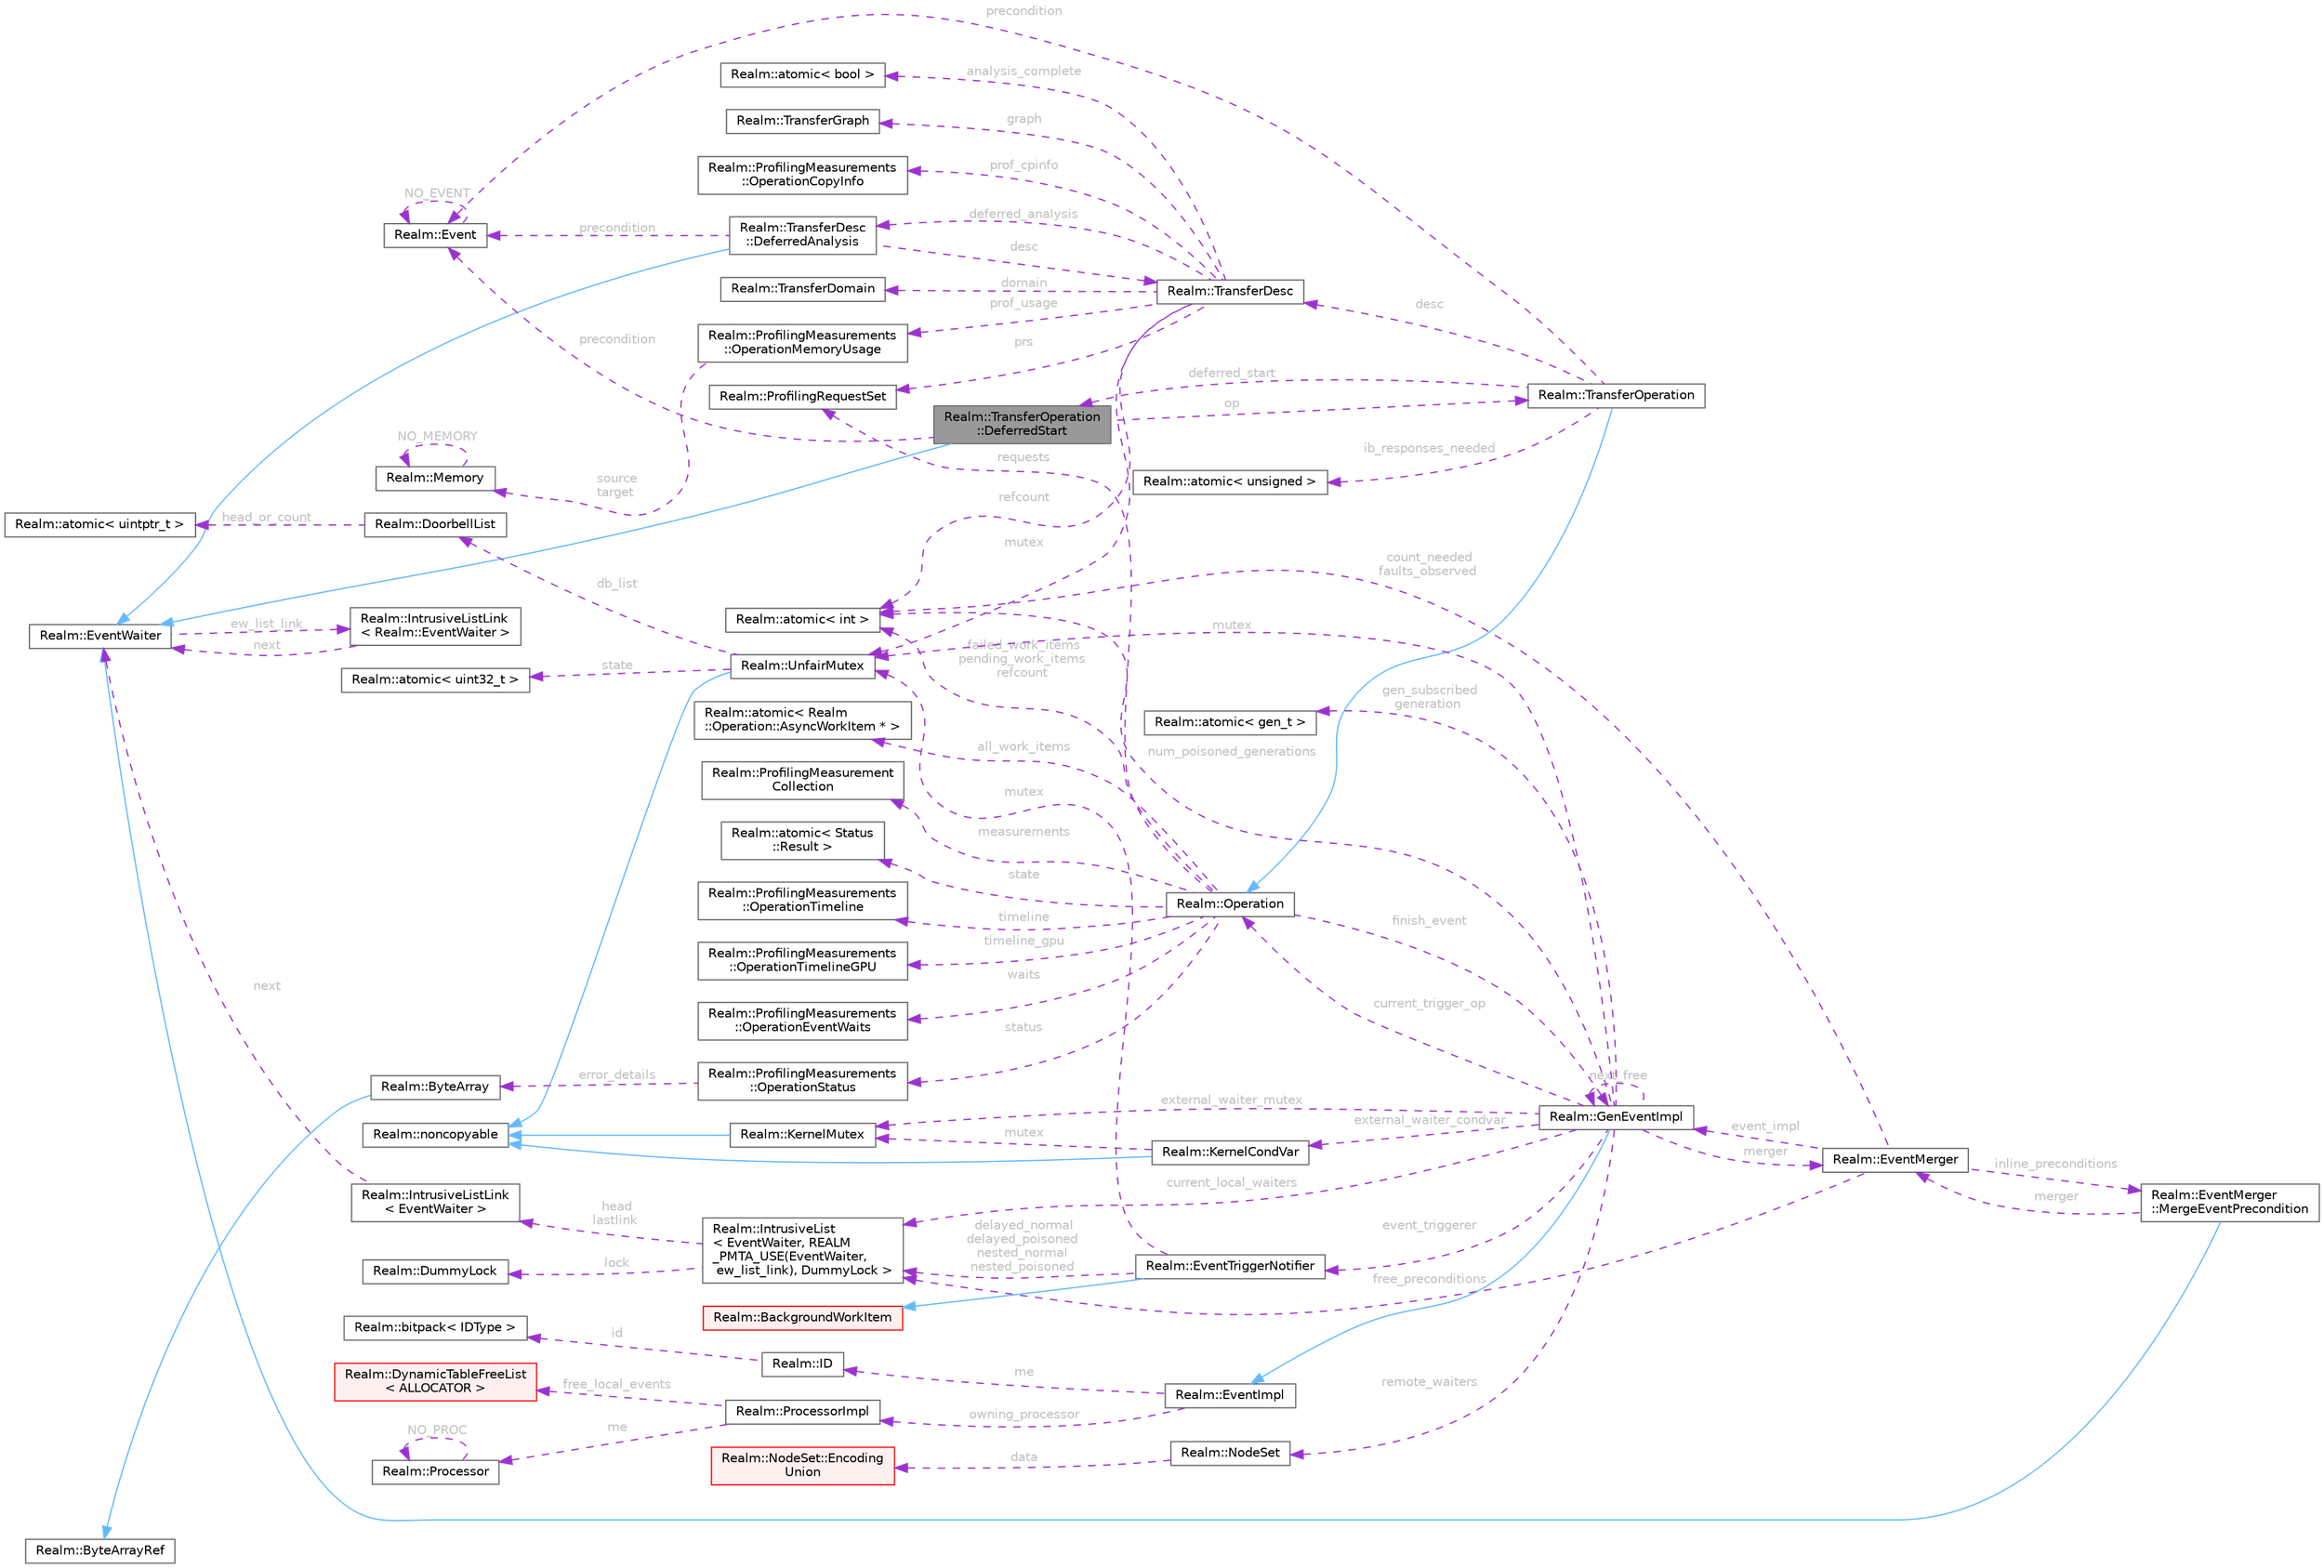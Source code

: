digraph "Realm::TransferOperation::DeferredStart"
{
 // LATEX_PDF_SIZE
  bgcolor="transparent";
  edge [fontname=Helvetica,fontsize=10,labelfontname=Helvetica,labelfontsize=10];
  node [fontname=Helvetica,fontsize=10,shape=box,height=0.2,width=0.4];
  rankdir="LR";
  Node1 [id="Node000001",label="Realm::TransferOperation\l::DeferredStart",height=0.2,width=0.4,color="gray40", fillcolor="grey60", style="filled", fontcolor="black",tooltip=" "];
  Node2 -> Node1 [id="edge1_Node000001_Node000002",dir="back",color="steelblue1",style="solid",tooltip=" "];
  Node2 [id="Node000002",label="Realm::EventWaiter",height=0.2,width=0.4,color="gray40", fillcolor="white", style="filled",URL="$classRealm_1_1EventWaiter.html",tooltip=" "];
  Node3 -> Node2 [id="edge2_Node000002_Node000003",dir="back",color="darkorchid3",style="dashed",tooltip=" ",label=" ew_list_link",fontcolor="grey" ];
  Node3 [id="Node000003",label="Realm::IntrusiveListLink\l\< Realm::EventWaiter \>",height=0.2,width=0.4,color="gray40", fillcolor="white", style="filled",URL="$structRealm_1_1IntrusiveListLink.html",tooltip=" "];
  Node2 -> Node3 [id="edge3_Node000003_Node000002",dir="back",color="darkorchid3",style="dashed",tooltip=" ",label=" next",fontcolor="grey" ];
  Node4 -> Node1 [id="edge4_Node000001_Node000004",dir="back",color="darkorchid3",style="dashed",tooltip=" ",label=" op",fontcolor="grey" ];
  Node4 [id="Node000004",label="Realm::TransferOperation",height=0.2,width=0.4,color="gray40", fillcolor="white", style="filled",URL="$classRealm_1_1TransferOperation.html",tooltip=" "];
  Node5 -> Node4 [id="edge5_Node000004_Node000005",dir="back",color="steelblue1",style="solid",tooltip=" "];
  Node5 [id="Node000005",label="Realm::Operation",height=0.2,width=0.4,color="gray40", fillcolor="white", style="filled",URL="$classRealm_1_1Operation.html",tooltip=" "];
  Node6 -> Node5 [id="edge6_Node000005_Node000006",dir="back",color="darkorchid3",style="dashed",tooltip=" ",label=" finish_event",fontcolor="grey" ];
  Node6 [id="Node000006",label="Realm::GenEventImpl",height=0.2,width=0.4,color="gray40", fillcolor="white", style="filled",URL="$classRealm_1_1GenEventImpl.html",tooltip=" "];
  Node7 -> Node6 [id="edge7_Node000006_Node000007",dir="back",color="steelblue1",style="solid",tooltip=" "];
  Node7 [id="Node000007",label="Realm::EventImpl",height=0.2,width=0.4,color="gray40", fillcolor="white", style="filled",URL="$classRealm_1_1EventImpl.html",tooltip=" "];
  Node8 -> Node7 [id="edge8_Node000007_Node000008",dir="back",color="darkorchid3",style="dashed",tooltip=" ",label=" me",fontcolor="grey" ];
  Node8 [id="Node000008",label="Realm::ID",height=0.2,width=0.4,color="gray40", fillcolor="white", style="filled",URL="$classRealm_1_1ID.html",tooltip=" "];
  Node9 -> Node8 [id="edge9_Node000008_Node000009",dir="back",color="darkorchid3",style="dashed",tooltip=" ",label=" id",fontcolor="grey" ];
  Node9 [id="Node000009",label="Realm::bitpack\< IDType \>",height=0.2,width=0.4,color="gray40", fillcolor="white", style="filled",URL="$classRealm_1_1bitpack.html",tooltip=" "];
  Node10 -> Node7 [id="edge10_Node000007_Node000010",dir="back",color="darkorchid3",style="dashed",tooltip=" ",label=" owning_processor",fontcolor="grey" ];
  Node10 [id="Node000010",label="Realm::ProcessorImpl",height=0.2,width=0.4,color="gray40", fillcolor="white", style="filled",URL="$classRealm_1_1ProcessorImpl.html",tooltip=" "];
  Node11 -> Node10 [id="edge11_Node000010_Node000011",dir="back",color="darkorchid3",style="dashed",tooltip=" ",label=" free_local_events",fontcolor="grey" ];
  Node11 [id="Node000011",label="Realm::DynamicTableFreeList\l\< ALLOCATOR \>",height=0.2,width=0.4,color="red", fillcolor="#FFF0F0", style="filled",URL="$classRealm_1_1DynamicTableFreeList.html",tooltip=" "];
  Node13 -> Node10 [id="edge12_Node000010_Node000013",dir="back",color="darkorchid3",style="dashed",tooltip=" ",label=" me",fontcolor="grey" ];
  Node13 [id="Node000013",label="Realm::Processor",height=0.2,width=0.4,color="gray40", fillcolor="white", style="filled",URL="$classRealm_1_1Processor.html",tooltip=" "];
  Node13 -> Node13 [id="edge13_Node000013_Node000013",dir="back",color="darkorchid3",style="dashed",tooltip=" ",label=" NO_PROC",fontcolor="grey" ];
  Node14 -> Node6 [id="edge14_Node000006_Node000014",dir="back",color="darkorchid3",style="dashed",tooltip=" ",label=" gen_subscribed\ngeneration",fontcolor="grey" ];
  Node14 [id="Node000014",label="Realm::atomic\< gen_t \>",height=0.2,width=0.4,color="gray40", fillcolor="white", style="filled",URL="$classRealm_1_1atomic.html",tooltip=" "];
  Node15 -> Node6 [id="edge15_Node000006_Node000015",dir="back",color="darkorchid3",style="dashed",tooltip=" ",label=" num_poisoned_generations",fontcolor="grey" ];
  Node15 [id="Node000015",label="Realm::atomic\< int \>",height=0.2,width=0.4,color="gray40", fillcolor="white", style="filled",URL="$classRealm_1_1atomic.html",tooltip=" "];
  Node6 -> Node6 [id="edge16_Node000006_Node000006",dir="back",color="darkorchid3",style="dashed",tooltip=" ",label=" next_free",fontcolor="grey" ];
  Node16 -> Node6 [id="edge17_Node000006_Node000016",dir="back",color="darkorchid3",style="dashed",tooltip=" ",label=" merger",fontcolor="grey" ];
  Node16 [id="Node000016",label="Realm::EventMerger",height=0.2,width=0.4,color="gray40", fillcolor="white", style="filled",URL="$classRealm_1_1EventMerger.html",tooltip=" "];
  Node6 -> Node16 [id="edge18_Node000016_Node000006",dir="back",color="darkorchid3",style="dashed",tooltip=" ",label=" event_impl",fontcolor="grey" ];
  Node15 -> Node16 [id="edge19_Node000016_Node000015",dir="back",color="darkorchid3",style="dashed",tooltip=" ",label=" count_needed\nfaults_observed",fontcolor="grey" ];
  Node17 -> Node16 [id="edge20_Node000016_Node000017",dir="back",color="darkorchid3",style="dashed",tooltip=" ",label=" inline_preconditions",fontcolor="grey" ];
  Node17 [id="Node000017",label="Realm::EventMerger\l::MergeEventPrecondition",height=0.2,width=0.4,color="gray40", fillcolor="white", style="filled",URL="$classRealm_1_1EventMerger_1_1MergeEventPrecondition.html",tooltip=" "];
  Node2 -> Node17 [id="edge21_Node000017_Node000002",dir="back",color="steelblue1",style="solid",tooltip=" "];
  Node16 -> Node17 [id="edge22_Node000017_Node000016",dir="back",color="darkorchid3",style="dashed",tooltip=" ",label=" merger",fontcolor="grey" ];
  Node18 -> Node16 [id="edge23_Node000016_Node000018",dir="back",color="darkorchid3",style="dashed",tooltip=" ",label=" free_preconditions",fontcolor="grey" ];
  Node18 [id="Node000018",label="Realm::IntrusiveList\l\< EventWaiter, REALM\l_PMTA_USE(EventWaiter,\l ew_list_link), DummyLock \>",height=0.2,width=0.4,color="gray40", fillcolor="white", style="filled",URL="$classRealm_1_1IntrusiveList.html",tooltip=" "];
  Node19 -> Node18 [id="edge24_Node000018_Node000019",dir="back",color="darkorchid3",style="dashed",tooltip=" ",label=" lock",fontcolor="grey" ];
  Node19 [id="Node000019",label="Realm::DummyLock",height=0.2,width=0.4,color="gray40", fillcolor="white", style="filled",URL="$classRealm_1_1DummyLock.html",tooltip=" "];
  Node20 -> Node18 [id="edge25_Node000018_Node000020",dir="back",color="darkorchid3",style="dashed",tooltip=" ",label=" head\nlastlink",fontcolor="grey" ];
  Node20 [id="Node000020",label="Realm::IntrusiveListLink\l\< EventWaiter \>",height=0.2,width=0.4,color="gray40", fillcolor="white", style="filled",URL="$structRealm_1_1IntrusiveListLink.html",tooltip=" "];
  Node2 -> Node20 [id="edge26_Node000020_Node000002",dir="back",color="darkorchid3",style="dashed",tooltip=" ",label=" next",fontcolor="grey" ];
  Node21 -> Node6 [id="edge27_Node000006_Node000021",dir="back",color="darkorchid3",style="dashed",tooltip=" ",label=" event_triggerer",fontcolor="grey" ];
  Node21 [id="Node000021",label="Realm::EventTriggerNotifier",height=0.2,width=0.4,color="gray40", fillcolor="white", style="filled",URL="$classRealm_1_1EventTriggerNotifier.html",tooltip=" "];
  Node22 -> Node21 [id="edge28_Node000021_Node000022",dir="back",color="steelblue1",style="solid",tooltip=" "];
  Node22 [id="Node000022",label="Realm::BackgroundWorkItem",height=0.2,width=0.4,color="red", fillcolor="#FFF0F0", style="filled",URL="$classRealm_1_1BackgroundWorkItem.html",tooltip=" "];
  Node25 -> Node21 [id="edge29_Node000021_Node000025",dir="back",color="darkorchid3",style="dashed",tooltip=" ",label=" mutex",fontcolor="grey" ];
  Node25 [id="Node000025",label="Realm::UnfairMutex",height=0.2,width=0.4,color="gray40", fillcolor="white", style="filled",URL="$classRealm_1_1UnfairMutex.html",tooltip=" "];
  Node26 -> Node25 [id="edge30_Node000025_Node000026",dir="back",color="steelblue1",style="solid",tooltip=" "];
  Node26 [id="Node000026",label="Realm::noncopyable",height=0.2,width=0.4,color="gray40", fillcolor="white", style="filled",URL="$classRealm_1_1noncopyable.html",tooltip=" "];
  Node27 -> Node25 [id="edge31_Node000025_Node000027",dir="back",color="darkorchid3",style="dashed",tooltip=" ",label=" state",fontcolor="grey" ];
  Node27 [id="Node000027",label="Realm::atomic\< uint32_t \>",height=0.2,width=0.4,color="gray40", fillcolor="white", style="filled",URL="$classRealm_1_1atomic.html",tooltip=" "];
  Node28 -> Node25 [id="edge32_Node000025_Node000028",dir="back",color="darkorchid3",style="dashed",tooltip=" ",label=" db_list",fontcolor="grey" ];
  Node28 [id="Node000028",label="Realm::DoorbellList",height=0.2,width=0.4,color="gray40", fillcolor="white", style="filled",URL="$classRealm_1_1DoorbellList.html",tooltip=" "];
  Node29 -> Node28 [id="edge33_Node000028_Node000029",dir="back",color="darkorchid3",style="dashed",tooltip=" ",label=" head_or_count",fontcolor="grey" ];
  Node29 [id="Node000029",label="Realm::atomic\< uintptr_t \>",height=0.2,width=0.4,color="gray40", fillcolor="white", style="filled",URL="$classRealm_1_1atomic.html",tooltip=" "];
  Node18 -> Node21 [id="edge34_Node000021_Node000018",dir="back",color="darkorchid3",style="dashed",tooltip=" ",label=" delayed_normal\ndelayed_poisoned\nnested_normal\nnested_poisoned",fontcolor="grey" ];
  Node25 -> Node6 [id="edge35_Node000006_Node000025",dir="back",color="darkorchid3",style="dashed",tooltip=" ",label=" mutex",fontcolor="grey" ];
  Node5 -> Node6 [id="edge36_Node000006_Node000005",dir="back",color="darkorchid3",style="dashed",tooltip=" ",label=" current_trigger_op",fontcolor="grey" ];
  Node18 -> Node6 [id="edge37_Node000006_Node000018",dir="back",color="darkorchid3",style="dashed",tooltip=" ",label=" current_local_waiters",fontcolor="grey" ];
  Node34 -> Node6 [id="edge38_Node000006_Node000034",dir="back",color="darkorchid3",style="dashed",tooltip=" ",label=" external_waiter_mutex",fontcolor="grey" ];
  Node34 [id="Node000034",label="Realm::KernelMutex",height=0.2,width=0.4,color="gray40", fillcolor="white", style="filled",URL="$classRealm_1_1KernelMutex.html",tooltip=" "];
  Node26 -> Node34 [id="edge39_Node000034_Node000026",dir="back",color="steelblue1",style="solid",tooltip=" "];
  Node35 -> Node6 [id="edge40_Node000006_Node000035",dir="back",color="darkorchid3",style="dashed",tooltip=" ",label=" external_waiter_condvar",fontcolor="grey" ];
  Node35 [id="Node000035",label="Realm::KernelCondVar",height=0.2,width=0.4,color="gray40", fillcolor="white", style="filled",URL="$classRealm_1_1KernelCondVar.html",tooltip=" "];
  Node26 -> Node35 [id="edge41_Node000035_Node000026",dir="back",color="steelblue1",style="solid",tooltip=" "];
  Node34 -> Node35 [id="edge42_Node000035_Node000034",dir="back",color="darkorchid3",style="dashed",tooltip=" ",label=" mutex",fontcolor="grey" ];
  Node36 -> Node6 [id="edge43_Node000006_Node000036",dir="back",color="darkorchid3",style="dashed",tooltip=" ",label=" remote_waiters",fontcolor="grey" ];
  Node36 [id="Node000036",label="Realm::NodeSet",height=0.2,width=0.4,color="gray40", fillcolor="white", style="filled",URL="$classRealm_1_1NodeSet.html",tooltip=" "];
  Node37 -> Node36 [id="edge44_Node000036_Node000037",dir="back",color="darkorchid3",style="dashed",tooltip=" ",label=" data",fontcolor="grey" ];
  Node37 [id="Node000037",label="Realm::NodeSet::Encoding\lUnion",height=0.2,width=0.4,color="red", fillcolor="#FFF0F0", style="filled",URL="$unionRealm_1_1NodeSet_1_1EncodingUnion.html",tooltip=" "];
  Node15 -> Node5 [id="edge45_Node000005_Node000015",dir="back",color="darkorchid3",style="dashed",tooltip=" ",label=" failed_work_items\npending_work_items\nrefcount",fontcolor="grey" ];
  Node39 -> Node5 [id="edge46_Node000005_Node000039",dir="back",color="darkorchid3",style="dashed",tooltip=" ",label=" state",fontcolor="grey" ];
  Node39 [id="Node000039",label="Realm::atomic\< Status\l::Result \>",height=0.2,width=0.4,color="gray40", fillcolor="white", style="filled",URL="$classRealm_1_1atomic.html",tooltip=" "];
  Node40 -> Node5 [id="edge47_Node000005_Node000040",dir="back",color="darkorchid3",style="dashed",tooltip=" ",label=" status",fontcolor="grey" ];
  Node40 [id="Node000040",label="Realm::ProfilingMeasurements\l::OperationStatus",height=0.2,width=0.4,color="gray40", fillcolor="white", style="filled",URL="$structRealm_1_1ProfilingMeasurements_1_1OperationStatus.html",tooltip=" "];
  Node41 -> Node40 [id="edge48_Node000040_Node000041",dir="back",color="darkorchid3",style="dashed",tooltip=" ",label=" error_details",fontcolor="grey" ];
  Node41 [id="Node000041",label="Realm::ByteArray",height=0.2,width=0.4,color="gray40", fillcolor="white", style="filled",URL="$classRealm_1_1ByteArray.html",tooltip=" "];
  Node42 -> Node41 [id="edge49_Node000041_Node000042",dir="back",color="steelblue1",style="solid",tooltip=" "];
  Node42 [id="Node000042",label="Realm::ByteArrayRef",height=0.2,width=0.4,color="gray40", fillcolor="white", style="filled",URL="$classRealm_1_1ByteArrayRef.html",tooltip=" "];
  Node43 -> Node5 [id="edge50_Node000005_Node000043",dir="back",color="darkorchid3",style="dashed",tooltip=" ",label=" timeline",fontcolor="grey" ];
  Node43 [id="Node000043",label="Realm::ProfilingMeasurements\l::OperationTimeline",height=0.2,width=0.4,color="gray40", fillcolor="white", style="filled",URL="$structRealm_1_1ProfilingMeasurements_1_1OperationTimeline.html",tooltip=" "];
  Node44 -> Node5 [id="edge51_Node000005_Node000044",dir="back",color="darkorchid3",style="dashed",tooltip=" ",label=" timeline_gpu",fontcolor="grey" ];
  Node44 [id="Node000044",label="Realm::ProfilingMeasurements\l::OperationTimelineGPU",height=0.2,width=0.4,color="gray40", fillcolor="white", style="filled",URL="$structRealm_1_1ProfilingMeasurements_1_1OperationTimelineGPU.html",tooltip=" "];
  Node45 -> Node5 [id="edge52_Node000005_Node000045",dir="back",color="darkorchid3",style="dashed",tooltip=" ",label=" waits",fontcolor="grey" ];
  Node45 [id="Node000045",label="Realm::ProfilingMeasurements\l::OperationEventWaits",height=0.2,width=0.4,color="gray40", fillcolor="white", style="filled",URL="$structRealm_1_1ProfilingMeasurements_1_1OperationEventWaits.html",tooltip=" "];
  Node46 -> Node5 [id="edge53_Node000005_Node000046",dir="back",color="darkorchid3",style="dashed",tooltip=" ",label=" requests",fontcolor="grey" ];
  Node46 [id="Node000046",label="Realm::ProfilingRequestSet",height=0.2,width=0.4,color="gray40", fillcolor="white", style="filled",URL="$classRealm_1_1ProfilingRequestSet.html",tooltip=" "];
  Node47 -> Node5 [id="edge54_Node000005_Node000047",dir="back",color="darkorchid3",style="dashed",tooltip=" ",label=" measurements",fontcolor="grey" ];
  Node47 [id="Node000047",label="Realm::ProfilingMeasurement\lCollection",height=0.2,width=0.4,color="gray40", fillcolor="white", style="filled",URL="$classRealm_1_1ProfilingMeasurementCollection.html",tooltip=" "];
  Node48 -> Node5 [id="edge55_Node000005_Node000048",dir="back",color="darkorchid3",style="dashed",tooltip=" ",label=" all_work_items",fontcolor="grey" ];
  Node48 [id="Node000048",label="Realm::atomic\< Realm\l::Operation::AsyncWorkItem * \>",height=0.2,width=0.4,color="gray40", fillcolor="white", style="filled",URL="$classRealm_1_1atomic.html",tooltip=" "];
  Node1 -> Node4 [id="edge56_Node000004_Node000001",dir="back",color="darkorchid3",style="dashed",tooltip=" ",label=" deferred_start",fontcolor="grey" ];
  Node49 -> Node4 [id="edge57_Node000004_Node000049",dir="back",color="darkorchid3",style="dashed",tooltip=" ",label=" desc",fontcolor="grey" ];
  Node49 [id="Node000049",label="Realm::TransferDesc",height=0.2,width=0.4,color="gray40", fillcolor="white", style="filled",URL="$classRealm_1_1TransferDesc.html",tooltip=" "];
  Node15 -> Node49 [id="edge58_Node000049_Node000015",dir="back",color="darkorchid3",style="dashed",tooltip=" ",label=" refcount",fontcolor="grey" ];
  Node50 -> Node49 [id="edge59_Node000049_Node000050",dir="back",color="darkorchid3",style="dashed",tooltip=" ",label=" deferred_analysis",fontcolor="grey" ];
  Node50 [id="Node000050",label="Realm::TransferDesc\l::DeferredAnalysis",height=0.2,width=0.4,color="gray40", fillcolor="white", style="filled",URL="$classRealm_1_1TransferDesc_1_1DeferredAnalysis.html",tooltip=" "];
  Node2 -> Node50 [id="edge60_Node000050_Node000002",dir="back",color="steelblue1",style="solid",tooltip=" "];
  Node49 -> Node50 [id="edge61_Node000050_Node000049",dir="back",color="darkorchid3",style="dashed",tooltip=" ",label=" desc",fontcolor="grey" ];
  Node51 -> Node50 [id="edge62_Node000050_Node000051",dir="back",color="darkorchid3",style="dashed",tooltip=" ",label=" precondition",fontcolor="grey" ];
  Node51 [id="Node000051",label="Realm::Event",height=0.2,width=0.4,color="gray40", fillcolor="white", style="filled",URL="$classRealm_1_1Event.html",tooltip=" "];
  Node51 -> Node51 [id="edge63_Node000051_Node000051",dir="back",color="darkorchid3",style="dashed",tooltip=" ",label=" NO_EVENT",fontcolor="grey" ];
  Node52 -> Node49 [id="edge64_Node000049_Node000052",dir="back",color="darkorchid3",style="dashed",tooltip=" ",label=" domain",fontcolor="grey" ];
  Node52 [id="Node000052",label="Realm::TransferDomain",height=0.2,width=0.4,color="gray40", fillcolor="white", style="filled",URL="$classRealm_1_1TransferDomain.html",tooltip=" "];
  Node46 -> Node49 [id="edge65_Node000049_Node000046",dir="back",color="darkorchid3",style="dashed",tooltip=" ",label=" prs",fontcolor="grey" ];
  Node25 -> Node49 [id="edge66_Node000049_Node000025",dir="back",color="darkorchid3",style="dashed",tooltip=" ",label=" mutex",fontcolor="grey" ];
  Node53 -> Node49 [id="edge67_Node000049_Node000053",dir="back",color="darkorchid3",style="dashed",tooltip=" ",label=" analysis_complete",fontcolor="grey" ];
  Node53 [id="Node000053",label="Realm::atomic\< bool \>",height=0.2,width=0.4,color="gray40", fillcolor="white", style="filled",URL="$classRealm_1_1atomic.html",tooltip=" "];
  Node54 -> Node49 [id="edge68_Node000049_Node000054",dir="back",color="darkorchid3",style="dashed",tooltip=" ",label=" graph",fontcolor="grey" ];
  Node54 [id="Node000054",label="Realm::TransferGraph",height=0.2,width=0.4,color="gray40", fillcolor="white", style="filled",URL="$structRealm_1_1TransferGraph.html",tooltip=" "];
  Node55 -> Node49 [id="edge69_Node000049_Node000055",dir="back",color="darkorchid3",style="dashed",tooltip=" ",label=" prof_usage",fontcolor="grey" ];
  Node55 [id="Node000055",label="Realm::ProfilingMeasurements\l::OperationMemoryUsage",height=0.2,width=0.4,color="gray40", fillcolor="white", style="filled",URL="$structRealm_1_1ProfilingMeasurements_1_1OperationMemoryUsage.html",tooltip=" "];
  Node56 -> Node55 [id="edge70_Node000055_Node000056",dir="back",color="darkorchid3",style="dashed",tooltip=" ",label=" source\ntarget",fontcolor="grey" ];
  Node56 [id="Node000056",label="Realm::Memory",height=0.2,width=0.4,color="gray40", fillcolor="white", style="filled",URL="$classRealm_1_1Memory.html",tooltip=" "];
  Node56 -> Node56 [id="edge71_Node000056_Node000056",dir="back",color="darkorchid3",style="dashed",tooltip=" ",label=" NO_MEMORY",fontcolor="grey" ];
  Node57 -> Node49 [id="edge72_Node000049_Node000057",dir="back",color="darkorchid3",style="dashed",tooltip=" ",label=" prof_cpinfo",fontcolor="grey" ];
  Node57 [id="Node000057",label="Realm::ProfilingMeasurements\l::OperationCopyInfo",height=0.2,width=0.4,color="gray40", fillcolor="white", style="filled",URL="$structRealm_1_1ProfilingMeasurements_1_1OperationCopyInfo.html",tooltip=" "];
  Node51 -> Node4 [id="edge73_Node000004_Node000051",dir="back",color="darkorchid3",style="dashed",tooltip=" ",label=" precondition",fontcolor="grey" ];
  Node30 -> Node4 [id="edge74_Node000004_Node000030",dir="back",color="darkorchid3",style="dashed",tooltip=" ",label=" ib_responses_needed",fontcolor="grey" ];
  Node30 [id="Node000030",label="Realm::atomic\< unsigned \>",height=0.2,width=0.4,color="gray40", fillcolor="white", style="filled",URL="$classRealm_1_1atomic.html",tooltip=" "];
  Node51 -> Node1 [id="edge75_Node000001_Node000051",dir="back",color="darkorchid3",style="dashed",tooltip=" ",label=" precondition",fontcolor="grey" ];
}
